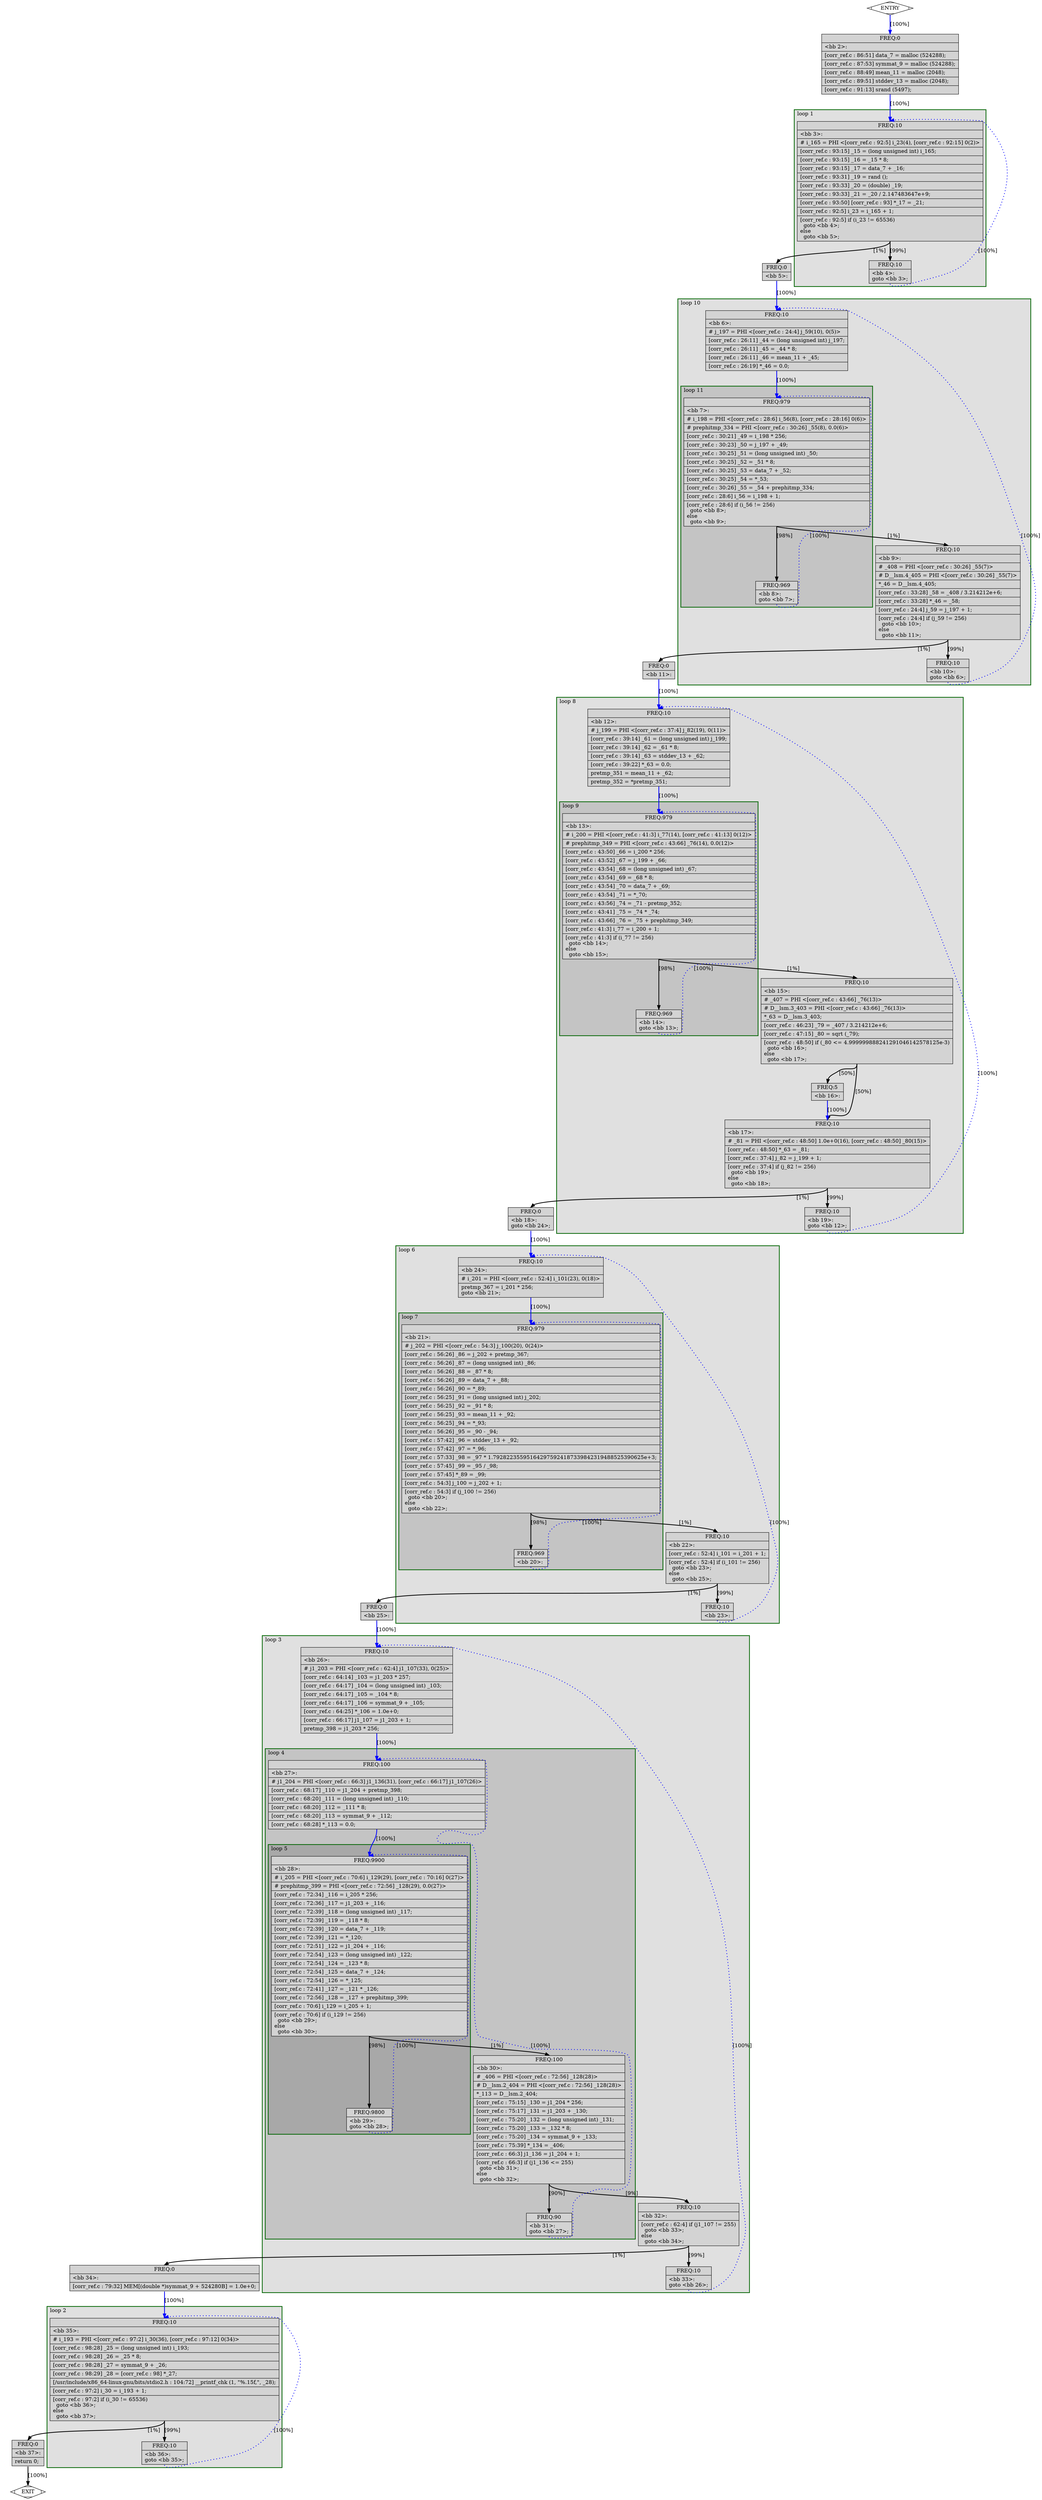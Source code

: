 digraph "./corr_ref.ltrans0.104t.ldist" {
overlap=false;
subgraph "main" {
	color="black";
	label="main";
	subgraph cluster_0_2 {
	style="filled";
	color="darkgreen";
	fillcolor="grey88";
	label="loop 2";
	labeljust=l;
	penwidth=2;
	fn_0_basic_block_35 [shape=record,style=filled,fillcolor=lightgrey,label="{ FREQ:10 |\<bb\ 35\>:\l\
|#\ i_193\ =\ PHI\ \<[corr_ref.c\ :\ 97:2]\ i_30(36),\ [corr_ref.c\ :\ 97:12]\ 0(34)\>\l\
|[corr_ref.c\ :\ 98:28]\ _25\ =\ (long\ unsigned\ int)\ i_193;\l\
|[corr_ref.c\ :\ 98:28]\ _26\ =\ _25\ *\ 8;\l\
|[corr_ref.c\ :\ 98:28]\ _27\ =\ symmat_9\ +\ _26;\l\
|[corr_ref.c\ :\ 98:29]\ _28\ =\ [corr_ref.c\ :\ 98]\ *_27;\l\
|[/usr/include/x86_64-linux-gnu/bits/stdio2.h\ :\ 104:72]\ __printf_chk\ (1,\ \"%.15f,\",\ _28);\l\
|[corr_ref.c\ :\ 97:2]\ i_30\ =\ i_193\ +\ 1;\l\
|[corr_ref.c\ :\ 97:2]\ if\ (i_30\ !=\ 65536)\l\
\ \ goto\ \<bb\ 36\>;\l\
else\l\
\ \ goto\ \<bb\ 37\>;\l\
}"];

	fn_0_basic_block_36 [shape=record,style=filled,fillcolor=lightgrey,label="{ FREQ:10 |\<bb\ 36\>:\l\
goto\ \<bb\ 35\>;\l\
}"];

	}
	subgraph cluster_0_3 {
	style="filled";
	color="darkgreen";
	fillcolor="grey88";
	label="loop 3";
	labeljust=l;
	penwidth=2;
	subgraph cluster_0_4 {
	style="filled";
	color="darkgreen";
	fillcolor="grey77";
	label="loop 4";
	labeljust=l;
	penwidth=2;
	subgraph cluster_0_5 {
	style="filled";
	color="darkgreen";
	fillcolor="grey66";
	label="loop 5";
	labeljust=l;
	penwidth=2;
	fn_0_basic_block_28 [shape=record,style=filled,fillcolor=lightgrey,label="{ FREQ:9900 |\<bb\ 28\>:\l\
|#\ i_205\ =\ PHI\ \<[corr_ref.c\ :\ 70:6]\ i_129(29),\ [corr_ref.c\ :\ 70:16]\ 0(27)\>\l\
|#\ prephitmp_399\ =\ PHI\ \<[corr_ref.c\ :\ 72:56]\ _128(29),\ 0.0(27)\>\l\
|[corr_ref.c\ :\ 72:34]\ _116\ =\ i_205\ *\ 256;\l\
|[corr_ref.c\ :\ 72:36]\ _117\ =\ j1_203\ +\ _116;\l\
|[corr_ref.c\ :\ 72:39]\ _118\ =\ (long\ unsigned\ int)\ _117;\l\
|[corr_ref.c\ :\ 72:39]\ _119\ =\ _118\ *\ 8;\l\
|[corr_ref.c\ :\ 72:39]\ _120\ =\ data_7\ +\ _119;\l\
|[corr_ref.c\ :\ 72:39]\ _121\ =\ *_120;\l\
|[corr_ref.c\ :\ 72:51]\ _122\ =\ j1_204\ +\ _116;\l\
|[corr_ref.c\ :\ 72:54]\ _123\ =\ (long\ unsigned\ int)\ _122;\l\
|[corr_ref.c\ :\ 72:54]\ _124\ =\ _123\ *\ 8;\l\
|[corr_ref.c\ :\ 72:54]\ _125\ =\ data_7\ +\ _124;\l\
|[corr_ref.c\ :\ 72:54]\ _126\ =\ *_125;\l\
|[corr_ref.c\ :\ 72:41]\ _127\ =\ _121\ *\ _126;\l\
|[corr_ref.c\ :\ 72:56]\ _128\ =\ _127\ +\ prephitmp_399;\l\
|[corr_ref.c\ :\ 70:6]\ i_129\ =\ i_205\ +\ 1;\l\
|[corr_ref.c\ :\ 70:6]\ if\ (i_129\ !=\ 256)\l\
\ \ goto\ \<bb\ 29\>;\l\
else\l\
\ \ goto\ \<bb\ 30\>;\l\
}"];

	fn_0_basic_block_29 [shape=record,style=filled,fillcolor=lightgrey,label="{ FREQ:9800 |\<bb\ 29\>:\l\
goto\ \<bb\ 28\>;\l\
}"];

	}
	fn_0_basic_block_27 [shape=record,style=filled,fillcolor=lightgrey,label="{ FREQ:100 |\<bb\ 27\>:\l\
|#\ j1_204\ =\ PHI\ \<[corr_ref.c\ :\ 66:3]\ j1_136(31),\ [corr_ref.c\ :\ 66:17]\ j1_107(26)\>\l\
|[corr_ref.c\ :\ 68:17]\ _110\ =\ j1_204\ +\ pretmp_398;\l\
|[corr_ref.c\ :\ 68:20]\ _111\ =\ (long\ unsigned\ int)\ _110;\l\
|[corr_ref.c\ :\ 68:20]\ _112\ =\ _111\ *\ 8;\l\
|[corr_ref.c\ :\ 68:20]\ _113\ =\ symmat_9\ +\ _112;\l\
|[corr_ref.c\ :\ 68:28]\ *_113\ =\ 0.0;\l\
}"];

	fn_0_basic_block_30 [shape=record,style=filled,fillcolor=lightgrey,label="{ FREQ:100 |\<bb\ 30\>:\l\
|#\ _406\ =\ PHI\ \<[corr_ref.c\ :\ 72:56]\ _128(28)\>\l\
|#\ D__lsm.2_404\ =\ PHI\ \<[corr_ref.c\ :\ 72:56]\ _128(28)\>\l\
|*_113\ =\ D__lsm.2_404;\l\
|[corr_ref.c\ :\ 75:15]\ _130\ =\ j1_204\ *\ 256;\l\
|[corr_ref.c\ :\ 75:17]\ _131\ =\ j1_203\ +\ _130;\l\
|[corr_ref.c\ :\ 75:20]\ _132\ =\ (long\ unsigned\ int)\ _131;\l\
|[corr_ref.c\ :\ 75:20]\ _133\ =\ _132\ *\ 8;\l\
|[corr_ref.c\ :\ 75:20]\ _134\ =\ symmat_9\ +\ _133;\l\
|[corr_ref.c\ :\ 75:39]\ *_134\ =\ _406;\l\
|[corr_ref.c\ :\ 66:3]\ j1_136\ =\ j1_204\ +\ 1;\l\
|[corr_ref.c\ :\ 66:3]\ if\ (j1_136\ \<=\ 255)\l\
\ \ goto\ \<bb\ 31\>;\l\
else\l\
\ \ goto\ \<bb\ 32\>;\l\
}"];

	fn_0_basic_block_31 [shape=record,style=filled,fillcolor=lightgrey,label="{ FREQ:90 |\<bb\ 31\>:\l\
goto\ \<bb\ 27\>;\l\
}"];

	}
	fn_0_basic_block_26 [shape=record,style=filled,fillcolor=lightgrey,label="{ FREQ:10 |\<bb\ 26\>:\l\
|#\ j1_203\ =\ PHI\ \<[corr_ref.c\ :\ 62:4]\ j1_107(33),\ 0(25)\>\l\
|[corr_ref.c\ :\ 64:14]\ _103\ =\ j1_203\ *\ 257;\l\
|[corr_ref.c\ :\ 64:17]\ _104\ =\ (long\ unsigned\ int)\ _103;\l\
|[corr_ref.c\ :\ 64:17]\ _105\ =\ _104\ *\ 8;\l\
|[corr_ref.c\ :\ 64:17]\ _106\ =\ symmat_9\ +\ _105;\l\
|[corr_ref.c\ :\ 64:25]\ *_106\ =\ 1.0e+0;\l\
|[corr_ref.c\ :\ 66:17]\ j1_107\ =\ j1_203\ +\ 1;\l\
|pretmp_398\ =\ j1_203\ *\ 256;\l\
}"];

	fn_0_basic_block_32 [shape=record,style=filled,fillcolor=lightgrey,label="{ FREQ:10 |\<bb\ 32\>:\l\
|[corr_ref.c\ :\ 62:4]\ if\ (j1_107\ !=\ 255)\l\
\ \ goto\ \<bb\ 33\>;\l\
else\l\
\ \ goto\ \<bb\ 34\>;\l\
}"];

	fn_0_basic_block_33 [shape=record,style=filled,fillcolor=lightgrey,label="{ FREQ:10 |\<bb\ 33\>:\l\
goto\ \<bb\ 26\>;\l\
}"];

	}
	subgraph cluster_0_6 {
	style="filled";
	color="darkgreen";
	fillcolor="grey88";
	label="loop 6";
	labeljust=l;
	penwidth=2;
	subgraph cluster_0_7 {
	style="filled";
	color="darkgreen";
	fillcolor="grey77";
	label="loop 7";
	labeljust=l;
	penwidth=2;
	fn_0_basic_block_21 [shape=record,style=filled,fillcolor=lightgrey,label="{ FREQ:979 |\<bb\ 21\>:\l\
|#\ j_202\ =\ PHI\ \<[corr_ref.c\ :\ 54:3]\ j_100(20),\ 0(24)\>\l\
|[corr_ref.c\ :\ 56:26]\ _86\ =\ j_202\ +\ pretmp_367;\l\
|[corr_ref.c\ :\ 56:26]\ _87\ =\ (long\ unsigned\ int)\ _86;\l\
|[corr_ref.c\ :\ 56:26]\ _88\ =\ _87\ *\ 8;\l\
|[corr_ref.c\ :\ 56:26]\ _89\ =\ data_7\ +\ _88;\l\
|[corr_ref.c\ :\ 56:26]\ _90\ =\ *_89;\l\
|[corr_ref.c\ :\ 56:25]\ _91\ =\ (long\ unsigned\ int)\ j_202;\l\
|[corr_ref.c\ :\ 56:25]\ _92\ =\ _91\ *\ 8;\l\
|[corr_ref.c\ :\ 56:25]\ _93\ =\ mean_11\ +\ _92;\l\
|[corr_ref.c\ :\ 56:25]\ _94\ =\ *_93;\l\
|[corr_ref.c\ :\ 56:26]\ _95\ =\ _90\ -\ _94;\l\
|[corr_ref.c\ :\ 57:42]\ _96\ =\ stddev_13\ +\ _92;\l\
|[corr_ref.c\ :\ 57:42]\ _97\ =\ *_96;\l\
|[corr_ref.c\ :\ 57:33]\ _98\ =\ _97\ *\ 1.792822355951642975924187339842319488525390625e+3;\l\
|[corr_ref.c\ :\ 57:45]\ _99\ =\ _95\ /\ _98;\l\
|[corr_ref.c\ :\ 57:45]\ *_89\ =\ _99;\l\
|[corr_ref.c\ :\ 54:3]\ j_100\ =\ j_202\ +\ 1;\l\
|[corr_ref.c\ :\ 54:3]\ if\ (j_100\ !=\ 256)\l\
\ \ goto\ \<bb\ 20\>;\l\
else\l\
\ \ goto\ \<bb\ 22\>;\l\
}"];

	fn_0_basic_block_20 [shape=record,style=filled,fillcolor=lightgrey,label="{ FREQ:969 |\<bb\ 20\>:\l\
}"];

	}
	fn_0_basic_block_24 [shape=record,style=filled,fillcolor=lightgrey,label="{ FREQ:10 |\<bb\ 24\>:\l\
|#\ i_201\ =\ PHI\ \<[corr_ref.c\ :\ 52:4]\ i_101(23),\ 0(18)\>\l\
|pretmp_367\ =\ i_201\ *\ 256;\l\
goto\ \<bb\ 21\>;\l\
}"];

	fn_0_basic_block_22 [shape=record,style=filled,fillcolor=lightgrey,label="{ FREQ:10 |\<bb\ 22\>:\l\
|[corr_ref.c\ :\ 52:4]\ i_101\ =\ i_201\ +\ 1;\l\
|[corr_ref.c\ :\ 52:4]\ if\ (i_101\ !=\ 256)\l\
\ \ goto\ \<bb\ 23\>;\l\
else\l\
\ \ goto\ \<bb\ 25\>;\l\
}"];

	fn_0_basic_block_23 [shape=record,style=filled,fillcolor=lightgrey,label="{ FREQ:10 |\<bb\ 23\>:\l\
}"];

	}
	subgraph cluster_0_8 {
	style="filled";
	color="darkgreen";
	fillcolor="grey88";
	label="loop 8";
	labeljust=l;
	penwidth=2;
	subgraph cluster_0_9 {
	style="filled";
	color="darkgreen";
	fillcolor="grey77";
	label="loop 9";
	labeljust=l;
	penwidth=2;
	fn_0_basic_block_13 [shape=record,style=filled,fillcolor=lightgrey,label="{ FREQ:979 |\<bb\ 13\>:\l\
|#\ i_200\ =\ PHI\ \<[corr_ref.c\ :\ 41:3]\ i_77(14),\ [corr_ref.c\ :\ 41:13]\ 0(12)\>\l\
|#\ prephitmp_349\ =\ PHI\ \<[corr_ref.c\ :\ 43:66]\ _76(14),\ 0.0(12)\>\l\
|[corr_ref.c\ :\ 43:50]\ _66\ =\ i_200\ *\ 256;\l\
|[corr_ref.c\ :\ 43:52]\ _67\ =\ j_199\ +\ _66;\l\
|[corr_ref.c\ :\ 43:54]\ _68\ =\ (long\ unsigned\ int)\ _67;\l\
|[corr_ref.c\ :\ 43:54]\ _69\ =\ _68\ *\ 8;\l\
|[corr_ref.c\ :\ 43:54]\ _70\ =\ data_7\ +\ _69;\l\
|[corr_ref.c\ :\ 43:54]\ _71\ =\ *_70;\l\
|[corr_ref.c\ :\ 43:56]\ _74\ =\ _71\ -\ pretmp_352;\l\
|[corr_ref.c\ :\ 43:41]\ _75\ =\ _74\ *\ _74;\l\
|[corr_ref.c\ :\ 43:66]\ _76\ =\ _75\ +\ prephitmp_349;\l\
|[corr_ref.c\ :\ 41:3]\ i_77\ =\ i_200\ +\ 1;\l\
|[corr_ref.c\ :\ 41:3]\ if\ (i_77\ !=\ 256)\l\
\ \ goto\ \<bb\ 14\>;\l\
else\l\
\ \ goto\ \<bb\ 15\>;\l\
}"];

	fn_0_basic_block_14 [shape=record,style=filled,fillcolor=lightgrey,label="{ FREQ:969 |\<bb\ 14\>:\l\
goto\ \<bb\ 13\>;\l\
}"];

	}
	fn_0_basic_block_12 [shape=record,style=filled,fillcolor=lightgrey,label="{ FREQ:10 |\<bb\ 12\>:\l\
|#\ j_199\ =\ PHI\ \<[corr_ref.c\ :\ 37:4]\ j_82(19),\ 0(11)\>\l\
|[corr_ref.c\ :\ 39:14]\ _61\ =\ (long\ unsigned\ int)\ j_199;\l\
|[corr_ref.c\ :\ 39:14]\ _62\ =\ _61\ *\ 8;\l\
|[corr_ref.c\ :\ 39:14]\ _63\ =\ stddev_13\ +\ _62;\l\
|[corr_ref.c\ :\ 39:22]\ *_63\ =\ 0.0;\l\
|pretmp_351\ =\ mean_11\ +\ _62;\l\
|pretmp_352\ =\ *pretmp_351;\l\
}"];

	fn_0_basic_block_15 [shape=record,style=filled,fillcolor=lightgrey,label="{ FREQ:10 |\<bb\ 15\>:\l\
|#\ _407\ =\ PHI\ \<[corr_ref.c\ :\ 43:66]\ _76(13)\>\l\
|#\ D__lsm.3_403\ =\ PHI\ \<[corr_ref.c\ :\ 43:66]\ _76(13)\>\l\
|*_63\ =\ D__lsm.3_403;\l\
|[corr_ref.c\ :\ 46:23]\ _79\ =\ _407\ /\ 3.214212e+6;\l\
|[corr_ref.c\ :\ 47:15]\ _80\ =\ sqrt\ (_79);\l\
|[corr_ref.c\ :\ 48:50]\ if\ (_80\ \<=\ 4.999999888241291046142578125e-3)\l\
\ \ goto\ \<bb\ 16\>;\l\
else\l\
\ \ goto\ \<bb\ 17\>;\l\
}"];

	fn_0_basic_block_16 [shape=record,style=filled,fillcolor=lightgrey,label="{ FREQ:5 |\<bb\ 16\>:\l\
}"];

	fn_0_basic_block_17 [shape=record,style=filled,fillcolor=lightgrey,label="{ FREQ:10 |\<bb\ 17\>:\l\
|#\ _81\ =\ PHI\ \<[corr_ref.c\ :\ 48:50]\ 1.0e+0(16),\ [corr_ref.c\ :\ 48:50]\ _80(15)\>\l\
|[corr_ref.c\ :\ 48:50]\ *_63\ =\ _81;\l\
|[corr_ref.c\ :\ 37:4]\ j_82\ =\ j_199\ +\ 1;\l\
|[corr_ref.c\ :\ 37:4]\ if\ (j_82\ !=\ 256)\l\
\ \ goto\ \<bb\ 19\>;\l\
else\l\
\ \ goto\ \<bb\ 18\>;\l\
}"];

	fn_0_basic_block_19 [shape=record,style=filled,fillcolor=lightgrey,label="{ FREQ:10 |\<bb\ 19\>:\l\
goto\ \<bb\ 12\>;\l\
}"];

	}
	subgraph cluster_0_10 {
	style="filled";
	color="darkgreen";
	fillcolor="grey88";
	label="loop 10";
	labeljust=l;
	penwidth=2;
	subgraph cluster_0_11 {
	style="filled";
	color="darkgreen";
	fillcolor="grey77";
	label="loop 11";
	labeljust=l;
	penwidth=2;
	fn_0_basic_block_7 [shape=record,style=filled,fillcolor=lightgrey,label="{ FREQ:979 |\<bb\ 7\>:\l\
|#\ i_198\ =\ PHI\ \<[corr_ref.c\ :\ 28:6]\ i_56(8),\ [corr_ref.c\ :\ 28:16]\ 0(6)\>\l\
|#\ prephitmp_334\ =\ PHI\ \<[corr_ref.c\ :\ 30:26]\ _55(8),\ 0.0(6)\>\l\
|[corr_ref.c\ :\ 30:21]\ _49\ =\ i_198\ *\ 256;\l\
|[corr_ref.c\ :\ 30:23]\ _50\ =\ j_197\ +\ _49;\l\
|[corr_ref.c\ :\ 30:25]\ _51\ =\ (long\ unsigned\ int)\ _50;\l\
|[corr_ref.c\ :\ 30:25]\ _52\ =\ _51\ *\ 8;\l\
|[corr_ref.c\ :\ 30:25]\ _53\ =\ data_7\ +\ _52;\l\
|[corr_ref.c\ :\ 30:25]\ _54\ =\ *_53;\l\
|[corr_ref.c\ :\ 30:26]\ _55\ =\ _54\ +\ prephitmp_334;\l\
|[corr_ref.c\ :\ 28:6]\ i_56\ =\ i_198\ +\ 1;\l\
|[corr_ref.c\ :\ 28:6]\ if\ (i_56\ !=\ 256)\l\
\ \ goto\ \<bb\ 8\>;\l\
else\l\
\ \ goto\ \<bb\ 9\>;\l\
}"];

	fn_0_basic_block_8 [shape=record,style=filled,fillcolor=lightgrey,label="{ FREQ:969 |\<bb\ 8\>:\l\
goto\ \<bb\ 7\>;\l\
}"];

	}
	fn_0_basic_block_6 [shape=record,style=filled,fillcolor=lightgrey,label="{ FREQ:10 |\<bb\ 6\>:\l\
|#\ j_197\ =\ PHI\ \<[corr_ref.c\ :\ 24:4]\ j_59(10),\ 0(5)\>\l\
|[corr_ref.c\ :\ 26:11]\ _44\ =\ (long\ unsigned\ int)\ j_197;\l\
|[corr_ref.c\ :\ 26:11]\ _45\ =\ _44\ *\ 8;\l\
|[corr_ref.c\ :\ 26:11]\ _46\ =\ mean_11\ +\ _45;\l\
|[corr_ref.c\ :\ 26:19]\ *_46\ =\ 0.0;\l\
}"];

	fn_0_basic_block_9 [shape=record,style=filled,fillcolor=lightgrey,label="{ FREQ:10 |\<bb\ 9\>:\l\
|#\ _408\ =\ PHI\ \<[corr_ref.c\ :\ 30:26]\ _55(7)\>\l\
|#\ D__lsm.4_405\ =\ PHI\ \<[corr_ref.c\ :\ 30:26]\ _55(7)\>\l\
|*_46\ =\ D__lsm.4_405;\l\
|[corr_ref.c\ :\ 33:28]\ _58\ =\ _408\ /\ 3.214212e+6;\l\
|[corr_ref.c\ :\ 33:28]\ *_46\ =\ _58;\l\
|[corr_ref.c\ :\ 24:4]\ j_59\ =\ j_197\ +\ 1;\l\
|[corr_ref.c\ :\ 24:4]\ if\ (j_59\ !=\ 256)\l\
\ \ goto\ \<bb\ 10\>;\l\
else\l\
\ \ goto\ \<bb\ 11\>;\l\
}"];

	fn_0_basic_block_10 [shape=record,style=filled,fillcolor=lightgrey,label="{ FREQ:10 |\<bb\ 10\>:\l\
goto\ \<bb\ 6\>;\l\
}"];

	}
	subgraph cluster_0_1 {
	style="filled";
	color="darkgreen";
	fillcolor="grey88";
	label="loop 1";
	labeljust=l;
	penwidth=2;
	fn_0_basic_block_3 [shape=record,style=filled,fillcolor=lightgrey,label="{ FREQ:10 |\<bb\ 3\>:\l\
|#\ i_165\ =\ PHI\ \<[corr_ref.c\ :\ 92:5]\ i_23(4),\ [corr_ref.c\ :\ 92:15]\ 0(2)\>\l\
|[corr_ref.c\ :\ 93:15]\ _15\ =\ (long\ unsigned\ int)\ i_165;\l\
|[corr_ref.c\ :\ 93:15]\ _16\ =\ _15\ *\ 8;\l\
|[corr_ref.c\ :\ 93:15]\ _17\ =\ data_7\ +\ _16;\l\
|[corr_ref.c\ :\ 93:31]\ _19\ =\ rand\ ();\l\
|[corr_ref.c\ :\ 93:33]\ _20\ =\ (double)\ _19;\l\
|[corr_ref.c\ :\ 93:33]\ _21\ =\ _20\ /\ 2.147483647e+9;\l\
|[corr_ref.c\ :\ 93:50]\ [corr_ref.c\ :\ 93]\ *_17\ =\ _21;\l\
|[corr_ref.c\ :\ 92:5]\ i_23\ =\ i_165\ +\ 1;\l\
|[corr_ref.c\ :\ 92:5]\ if\ (i_23\ !=\ 65536)\l\
\ \ goto\ \<bb\ 4\>;\l\
else\l\
\ \ goto\ \<bb\ 5\>;\l\
}"];

	fn_0_basic_block_4 [shape=record,style=filled,fillcolor=lightgrey,label="{ FREQ:10 |\<bb\ 4\>:\l\
goto\ \<bb\ 3\>;\l\
}"];

	}
	fn_0_basic_block_0 [shape=Mdiamond,style=filled,fillcolor=white,label="ENTRY"];

	fn_0_basic_block_1 [shape=Mdiamond,style=filled,fillcolor=white,label="EXIT"];

	fn_0_basic_block_2 [shape=record,style=filled,fillcolor=lightgrey,label="{ FREQ:0 |\<bb\ 2\>:\l\
|[corr_ref.c\ :\ 86:51]\ data_7\ =\ malloc\ (524288);\l\
|[corr_ref.c\ :\ 87:53]\ symmat_9\ =\ malloc\ (524288);\l\
|[corr_ref.c\ :\ 88:49]\ mean_11\ =\ malloc\ (2048);\l\
|[corr_ref.c\ :\ 89:51]\ stddev_13\ =\ malloc\ (2048);\l\
|[corr_ref.c\ :\ 91:13]\ srand\ (5497);\l\
}"];

	fn_0_basic_block_5 [shape=record,style=filled,fillcolor=lightgrey,label="{ FREQ:0 |\<bb\ 5\>:\l\
}"];

	fn_0_basic_block_11 [shape=record,style=filled,fillcolor=lightgrey,label="{ FREQ:0 |\<bb\ 11\>:\l\
}"];

	fn_0_basic_block_18 [shape=record,style=filled,fillcolor=lightgrey,label="{ FREQ:0 |\<bb\ 18\>:\l\
goto\ \<bb\ 24\>;\l\
}"];

	fn_0_basic_block_25 [shape=record,style=filled,fillcolor=lightgrey,label="{ FREQ:0 |\<bb\ 25\>:\l\
}"];

	fn_0_basic_block_34 [shape=record,style=filled,fillcolor=lightgrey,label="{ FREQ:0 |\<bb\ 34\>:\l\
|[corr_ref.c\ :\ 79:32]\ MEM[(double\ *)symmat_9\ +\ 524280B]\ =\ 1.0e+0;\l\
}"];

	fn_0_basic_block_37 [shape=record,style=filled,fillcolor=lightgrey,label="{ FREQ:0 |\<bb\ 37\>:\l\
|return\ 0;\l\
}"];

	fn_0_basic_block_0:s -> fn_0_basic_block_2:n [style="solid,bold",color=blue,weight=100,constraint=true, label="[100%]"];
	fn_0_basic_block_2:s -> fn_0_basic_block_3:n [style="solid,bold",color=blue,weight=100,constraint=true, label="[100%]"];
	fn_0_basic_block_3:s -> fn_0_basic_block_4:n [style="solid,bold",color=black,weight=10,constraint=true, label="[99%]"];
	fn_0_basic_block_3:s -> fn_0_basic_block_5:n [style="solid,bold",color=black,weight=10,constraint=true, label="[1%]"];
	fn_0_basic_block_4:s -> fn_0_basic_block_3:n [style="dotted,bold",color=blue,weight=10,constraint=false, label="[100%]"];
	fn_0_basic_block_5:s -> fn_0_basic_block_6:n [style="solid,bold",color=blue,weight=100,constraint=true, label="[100%]"];
	fn_0_basic_block_6:s -> fn_0_basic_block_7:n [style="solid,bold",color=blue,weight=100,constraint=true, label="[100%]"];
	fn_0_basic_block_7:s -> fn_0_basic_block_8:n [style="solid,bold",color=black,weight=10,constraint=true, label="[98%]"];
	fn_0_basic_block_7:s -> fn_0_basic_block_9:n [style="solid,bold",color=black,weight=10,constraint=true, label="[1%]"];
	fn_0_basic_block_8:s -> fn_0_basic_block_7:n [style="dotted,bold",color=blue,weight=10,constraint=false, label="[100%]"];
	fn_0_basic_block_9:s -> fn_0_basic_block_10:n [style="solid,bold",color=black,weight=10,constraint=true, label="[99%]"];
	fn_0_basic_block_9:s -> fn_0_basic_block_11:n [style="solid,bold",color=black,weight=10,constraint=true, label="[1%]"];
	fn_0_basic_block_10:s -> fn_0_basic_block_6:n [style="dotted,bold",color=blue,weight=10,constraint=false, label="[100%]"];
	fn_0_basic_block_11:s -> fn_0_basic_block_12:n [style="solid,bold",color=blue,weight=100,constraint=true, label="[100%]"];
	fn_0_basic_block_12:s -> fn_0_basic_block_13:n [style="solid,bold",color=blue,weight=100,constraint=true, label="[100%]"];
	fn_0_basic_block_13:s -> fn_0_basic_block_14:n [style="solid,bold",color=black,weight=10,constraint=true, label="[98%]"];
	fn_0_basic_block_13:s -> fn_0_basic_block_15:n [style="solid,bold",color=black,weight=10,constraint=true, label="[1%]"];
	fn_0_basic_block_14:s -> fn_0_basic_block_13:n [style="dotted,bold",color=blue,weight=10,constraint=false, label="[100%]"];
	fn_0_basic_block_15:s -> fn_0_basic_block_16:n [style="solid,bold",color=black,weight=10,constraint=true, label="[50%]"];
	fn_0_basic_block_15:s -> fn_0_basic_block_17:n [style="solid,bold",color=black,weight=10,constraint=true, label="[50%]"];
	fn_0_basic_block_16:s -> fn_0_basic_block_17:n [style="solid,bold",color=blue,weight=100,constraint=true, label="[100%]"];
	fn_0_basic_block_17:s -> fn_0_basic_block_19:n [style="solid,bold",color=black,weight=10,constraint=true, label="[99%]"];
	fn_0_basic_block_17:s -> fn_0_basic_block_18:n [style="solid,bold",color=black,weight=10,constraint=true, label="[1%]"];
	fn_0_basic_block_18:s -> fn_0_basic_block_24:n [style="solid,bold",color=blue,weight=100,constraint=true, label="[100%]"];
	fn_0_basic_block_19:s -> fn_0_basic_block_12:n [style="dotted,bold",color=blue,weight=10,constraint=false, label="[100%]"];
	fn_0_basic_block_20:s -> fn_0_basic_block_21:n [style="dotted,bold",color=blue,weight=10,constraint=false, label="[100%]"];
	fn_0_basic_block_21:s -> fn_0_basic_block_20:n [style="solid,bold",color=black,weight=10,constraint=true, label="[98%]"];
	fn_0_basic_block_21:s -> fn_0_basic_block_22:n [style="solid,bold",color=black,weight=10,constraint=true, label="[1%]"];
	fn_0_basic_block_22:s -> fn_0_basic_block_23:n [style="solid,bold",color=black,weight=10,constraint=true, label="[99%]"];
	fn_0_basic_block_22:s -> fn_0_basic_block_25:n [style="solid,bold",color=black,weight=10,constraint=true, label="[1%]"];
	fn_0_basic_block_23:s -> fn_0_basic_block_24:n [style="dotted,bold",color=blue,weight=10,constraint=false, label="[100%]"];
	fn_0_basic_block_24:s -> fn_0_basic_block_21:n [style="solid,bold",color=blue,weight=100,constraint=true, label="[100%]"];
	fn_0_basic_block_25:s -> fn_0_basic_block_26:n [style="solid,bold",color=blue,weight=100,constraint=true, label="[100%]"];
	fn_0_basic_block_26:s -> fn_0_basic_block_27:n [style="solid,bold",color=blue,weight=100,constraint=true, label="[100%]"];
	fn_0_basic_block_27:s -> fn_0_basic_block_28:n [style="solid,bold",color=blue,weight=100,constraint=true, label="[100%]"];
	fn_0_basic_block_28:s -> fn_0_basic_block_29:n [style="solid,bold",color=black,weight=10,constraint=true, label="[98%]"];
	fn_0_basic_block_28:s -> fn_0_basic_block_30:n [style="solid,bold",color=black,weight=10,constraint=true, label="[1%]"];
	fn_0_basic_block_29:s -> fn_0_basic_block_28:n [style="dotted,bold",color=blue,weight=10,constraint=false, label="[100%]"];
	fn_0_basic_block_30:s -> fn_0_basic_block_31:n [style="solid,bold",color=black,weight=10,constraint=true, label="[90%]"];
	fn_0_basic_block_30:s -> fn_0_basic_block_32:n [style="solid,bold",color=black,weight=10,constraint=true, label="[9%]"];
	fn_0_basic_block_31:s -> fn_0_basic_block_27:n [style="dotted,bold",color=blue,weight=10,constraint=false, label="[100%]"];
	fn_0_basic_block_32:s -> fn_0_basic_block_33:n [style="solid,bold",color=black,weight=10,constraint=true, label="[99%]"];
	fn_0_basic_block_32:s -> fn_0_basic_block_34:n [style="solid,bold",color=black,weight=10,constraint=true, label="[1%]"];
	fn_0_basic_block_33:s -> fn_0_basic_block_26:n [style="dotted,bold",color=blue,weight=10,constraint=false, label="[100%]"];
	fn_0_basic_block_34:s -> fn_0_basic_block_35:n [style="solid,bold",color=blue,weight=100,constraint=true, label="[100%]"];
	fn_0_basic_block_35:s -> fn_0_basic_block_36:n [style="solid,bold",color=black,weight=10,constraint=true, label="[99%]"];
	fn_0_basic_block_35:s -> fn_0_basic_block_37:n [style="solid,bold",color=black,weight=10,constraint=true, label="[1%]"];
	fn_0_basic_block_36:s -> fn_0_basic_block_35:n [style="dotted,bold",color=blue,weight=10,constraint=false, label="[100%]"];
	fn_0_basic_block_37:s -> fn_0_basic_block_1:n [style="solid,bold",color=black,weight=10,constraint=true, label="[100%]"];
	fn_0_basic_block_0:s -> fn_0_basic_block_1:n [style="invis",constraint=true];
}
}
